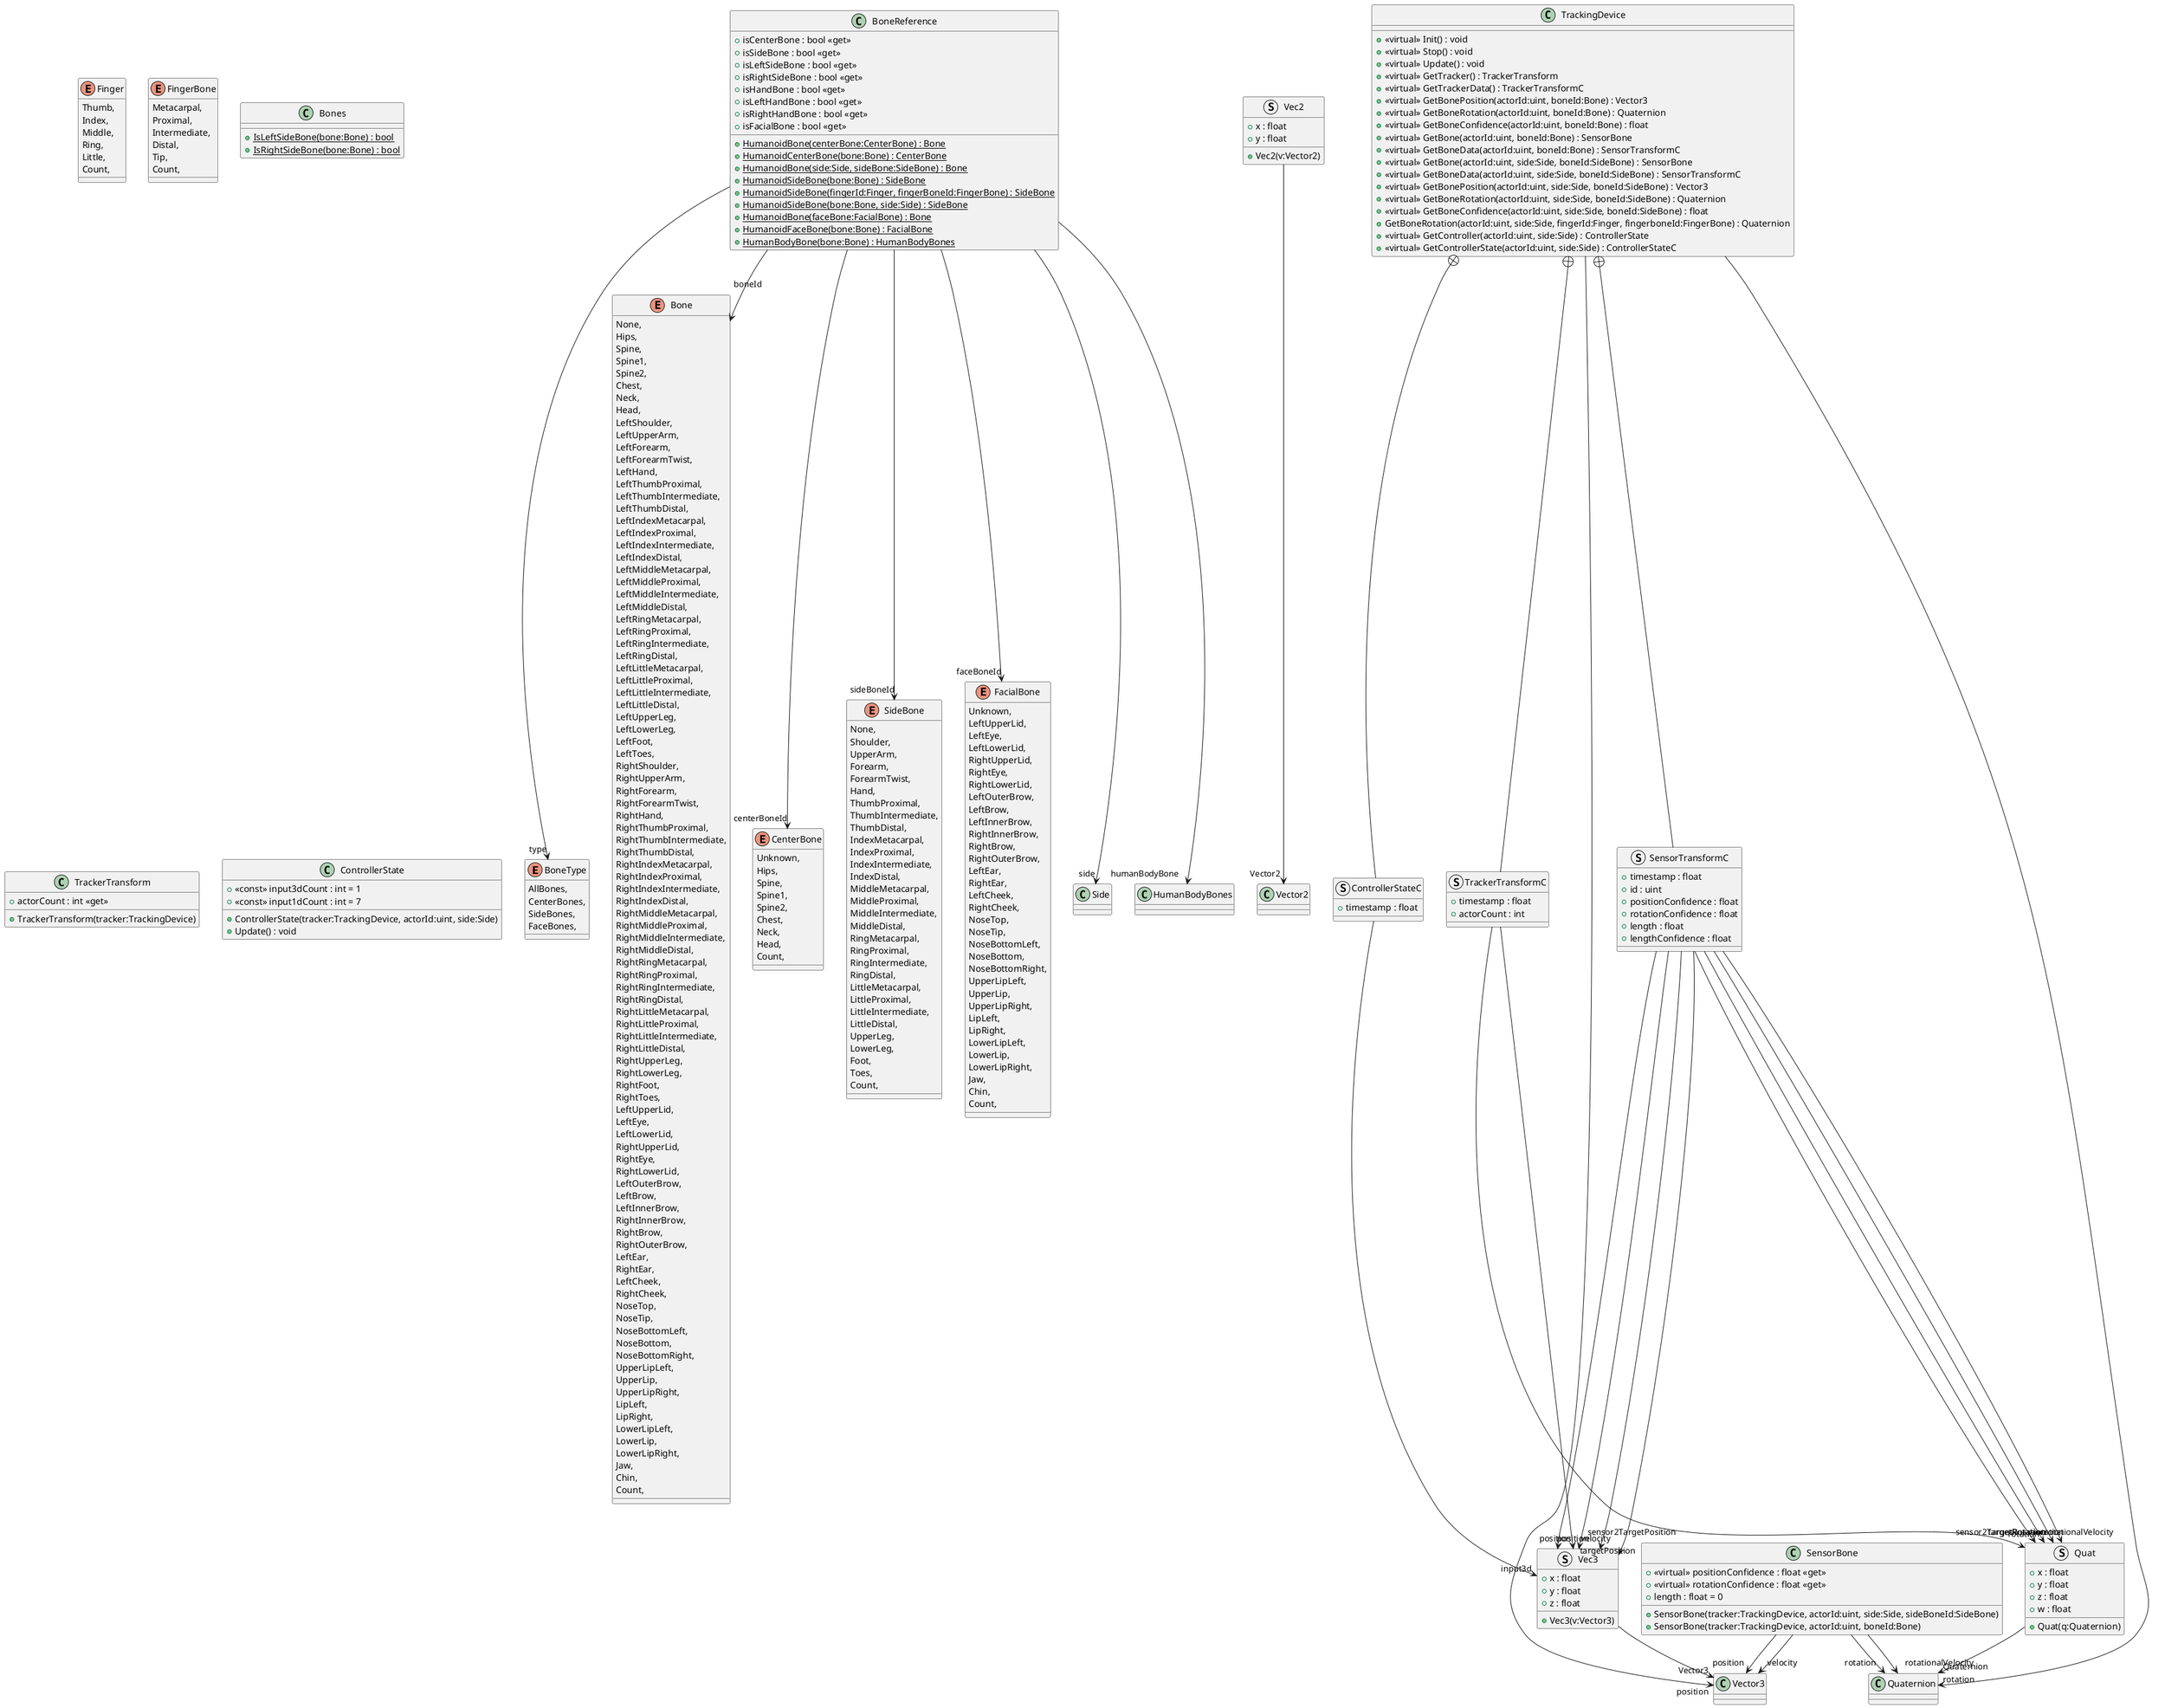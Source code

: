 @startuml
enum BoneType {
    AllBones,
    CenterBones,
    SideBones,
    FaceBones,
}
enum Bone {
    None,
    Hips,
    Spine,
    Spine1,
    Spine2,
    Chest,
    Neck,
    Head,
    LeftShoulder,
    LeftUpperArm,
    LeftForearm,
    LeftForearmTwist,
    LeftHand,
    LeftThumbProximal,
    LeftThumbIntermediate,
    LeftThumbDistal,
    LeftIndexMetacarpal,
    LeftIndexProximal,
    LeftIndexIntermediate,
    LeftIndexDistal,
    LeftMiddleMetacarpal,
    LeftMiddleProximal,
    LeftMiddleIntermediate,
    LeftMiddleDistal,
    LeftRingMetacarpal,
    LeftRingProximal,
    LeftRingIntermediate,
    LeftRingDistal,
    LeftLittleMetacarpal,
    LeftLittleProximal,
    LeftLittleIntermediate,
    LeftLittleDistal,
    LeftUpperLeg,
    LeftLowerLeg,
    LeftFoot,
    LeftToes,
    RightShoulder,
    RightUpperArm,
    RightForearm,
    RightForearmTwist,
    RightHand,
    RightThumbProximal,
    RightThumbIntermediate,
    RightThumbDistal,
    RightIndexMetacarpal,
    RightIndexProximal,
    RightIndexIntermediate,
    RightIndexDistal,
    RightMiddleMetacarpal,
    RightMiddleProximal,
    RightMiddleIntermediate,
    RightMiddleDistal,
    RightRingMetacarpal,
    RightRingProximal,
    RightRingIntermediate,
    RightRingDistal,
    RightLittleMetacarpal,
    RightLittleProximal,
    RightLittleIntermediate,
    RightLittleDistal,
    RightUpperLeg,
    RightLowerLeg,
    RightFoot,
    RightToes,
    LeftUpperLid,
    LeftEye,
    LeftLowerLid,
    RightUpperLid,
    RightEye,
    RightLowerLid,
    LeftOuterBrow,
    LeftBrow,
    LeftInnerBrow,
    RightInnerBrow,
    RightBrow,
    RightOuterBrow,
    LeftEar,
    RightEar,
    LeftCheek,
    RightCheek,
    NoseTop,
    NoseTip,
    NoseBottomLeft,
    NoseBottom,
    NoseBottomRight,
    UpperLipLeft,
    UpperLip,
    UpperLipRight,
    LipLeft,
    LipRight,
    LowerLipLeft,
    LowerLip,
    LowerLipRight,
    Jaw,
    Chin,
    Count,
}
enum CenterBone {
    Unknown,
    Hips,
    Spine,
    Spine1,
    Spine2,
    Chest,
    Neck,
    Head,
    Count,
}
enum SideBone {
    None,
    Shoulder,
    UpperArm,
    Forearm,
    ForearmTwist,
    Hand,
    ThumbProximal,
    ThumbIntermediate,
    ThumbDistal,
    IndexMetacarpal,
    IndexProximal,
    IndexIntermediate,
    IndexDistal,
    MiddleMetacarpal,
    MiddleProximal,
    MiddleIntermediate,
    MiddleDistal,
    RingMetacarpal,
    RingProximal,
    RingIntermediate,
    RingDistal,
    LittleMetacarpal,
    LittleProximal,
    LittleIntermediate,
    LittleDistal,
    UpperLeg,
    LowerLeg,
    Foot,
    Toes,
    Count,
}
enum Finger {
    Thumb,
    Index,
    Middle,
    Ring,
    Little,
    Count,
}
enum FingerBone {
    Metacarpal,
    Proximal,
    Intermediate,
    Distal,
    Tip,
    Count,
}
enum FacialBone {
    Unknown,
    LeftUpperLid,
    LeftEye,
    LeftLowerLid,
    RightUpperLid,
    RightEye,
    RightLowerLid,
    LeftOuterBrow,
    LeftBrow,
    LeftInnerBrow,
    RightInnerBrow,
    RightBrow,
    RightOuterBrow,
    LeftEar,
    RightEar,
    LeftCheek,
    RightCheek,
    NoseTop,
    NoseTip,
    NoseBottomLeft,
    NoseBottom,
    NoseBottomRight,
    UpperLipLeft,
    UpperLip,
    UpperLipRight,
    LipLeft,
    LipRight,
    LowerLipLeft,
    LowerLip,
    LowerLipRight,
    Jaw,
    Chin,
    Count,
}
class Bones {
    + {static} IsLeftSideBone(bone:Bone) : bool
    + {static} IsRightSideBone(bone:Bone) : bool
}
class BoneReference {
    + isCenterBone : bool <<get>>
    + isSideBone : bool <<get>>
    + isLeftSideBone : bool <<get>>
    + isRightSideBone : bool <<get>>
    + isHandBone : bool <<get>>
    + isLeftHandBone : bool <<get>>
    + isRightHandBone : bool <<get>>
    + isFacialBone : bool <<get>>
    + {static} HumanoidBone(centerBone:CenterBone) : Bone
    + {static} HumanoidCenterBone(bone:Bone) : CenterBone
    + {static} HumanoidBone(side:Side, sideBone:SideBone) : Bone
    + {static} HumanoidSideBone(bone:Bone) : SideBone
    + {static} HumanoidSideBone(fingerId:Finger, fingerBoneId:FingerBone) : SideBone
    + {static} HumanoidSideBone(bone:Bone, side:Side) : SideBone
    + {static} HumanoidBone(faceBone:FacialBone) : Bone
    + {static} HumanoidFaceBone(bone:Bone) : FacialBone
    + {static} HumanBodyBone(bone:Bone) : HumanBodyBones
}
struct Vec2 {
    + x : float
    + y : float
    + Vec2(v:Vector2)
}
struct Vec3 {
    + x : float
    + y : float
    + z : float
    + Vec3(v:Vector3)
}
struct Quat {
    + x : float
    + y : float
    + z : float
    + w : float
    + Quat(q:Quaternion)
}
class TrackerTransform {
    + TrackerTransform(tracker:TrackingDevice)
    + actorCount : int <<get>>
}
class SensorBone {
    + SensorBone(tracker:TrackingDevice, actorId:uint, side:Side, sideBoneId:SideBone)
    + SensorBone(tracker:TrackingDevice, actorId:uint, boneId:Bone)
    + <<virtual>> positionConfidence : float <<get>>
    + <<virtual>> rotationConfidence : float <<get>>
    + length : float = 0
}
class ControllerState {
    + ControllerState(tracker:TrackingDevice, actorId:uint, side:Side)
    + Update() : void
    + <<const>> input3dCount : int = 1
    + <<const>> input1dCount : int = 7
}
class TrackingDevice {
    + <<virtual>> Init() : void
    + <<virtual>> Stop() : void
    + <<virtual>> Update() : void
    + <<virtual>> GetTracker() : TrackerTransform
    + <<virtual>> GetTrackerData() : TrackerTransformC
    + <<virtual>> GetBonePosition(actorId:uint, boneId:Bone) : Vector3
    + <<virtual>> GetBoneRotation(actorId:uint, boneId:Bone) : Quaternion
    + <<virtual>> GetBoneConfidence(actorId:uint, boneId:Bone) : float
    + <<virtual>> GetBone(actorId:uint, boneId:Bone) : SensorBone
    + <<virtual>> GetBoneData(actorId:uint, boneId:Bone) : SensorTransformC
    + <<virtual>> GetBone(actorId:uint, side:Side, boneId:SideBone) : SensorBone
    + <<virtual>> GetBoneData(actorId:uint, side:Side, boneId:SideBone) : SensorTransformC
    + <<virtual>> GetBonePosition(actorId:uint, side:Side, boneId:SideBone) : Vector3
    + <<virtual>> GetBoneRotation(actorId:uint, side:Side, boneId:SideBone) : Quaternion
    + <<virtual>> GetBoneConfidence(actorId:uint, side:Side, boneId:SideBone) : float
    + GetBoneRotation(actorId:uint, side:Side, fingerId:Finger, fingerboneId:FingerBone) : Quaternion
    + <<virtual>> GetController(actorId:uint, side:Side) : ControllerState
    + <<virtual>> GetControllerState(actorId:uint, side:Side) : ControllerStateC
}
struct TrackerTransformC {
    + timestamp : float
    + actorCount : int
}
struct SensorTransformC {
    + timestamp : float
    + id : uint
    + positionConfidence : float
    + rotationConfidence : float
    + length : float
    + lengthConfidence : float
}
struct ControllerStateC {
    + timestamp : float
}
BoneReference --> "type" BoneType
BoneReference --> "side" Side
BoneReference --> "boneId" Bone
BoneReference --> "centerBoneId" CenterBone
BoneReference --> "sideBoneId" SideBone
BoneReference --> "faceBoneId" FacialBone
BoneReference --> "humanBodyBone" HumanBodyBones
Vec2 --> "Vector2" Vector2
Vec3 --> "Vector3" Vector3
Quat --> "Quaternion" Quaternion
SensorBone --> "position" Vector3
SensorBone --> "rotation" Quaternion
SensorBone --> "velocity" Vector3
SensorBone --> "rotationalVelocity" Quaternion
TrackingDevice --> "position" Vector3
TrackingDevice --> "rotation" Quaternion
TrackingDevice +-- TrackerTransformC
TrackerTransformC --> "position" Vec3
TrackerTransformC --> "rotation" Quat
TrackingDevice +-- SensorTransformC
SensorTransformC --> "position" Vec3
SensorTransformC --> "velocity" Vec3
SensorTransformC --> "rotation" Quat
SensorTransformC --> "rotationalVelocity" Quat
SensorTransformC --> "sensor2TargetPosition" Vec3
SensorTransformC --> "sensor2TargetRotation" Quat
SensorTransformC --> "targetPosition" Vec3
SensorTransformC --> "targetRotation" Quat
TrackingDevice +-- ControllerStateC
ControllerStateC --> "input3d" Vec3
@enduml
